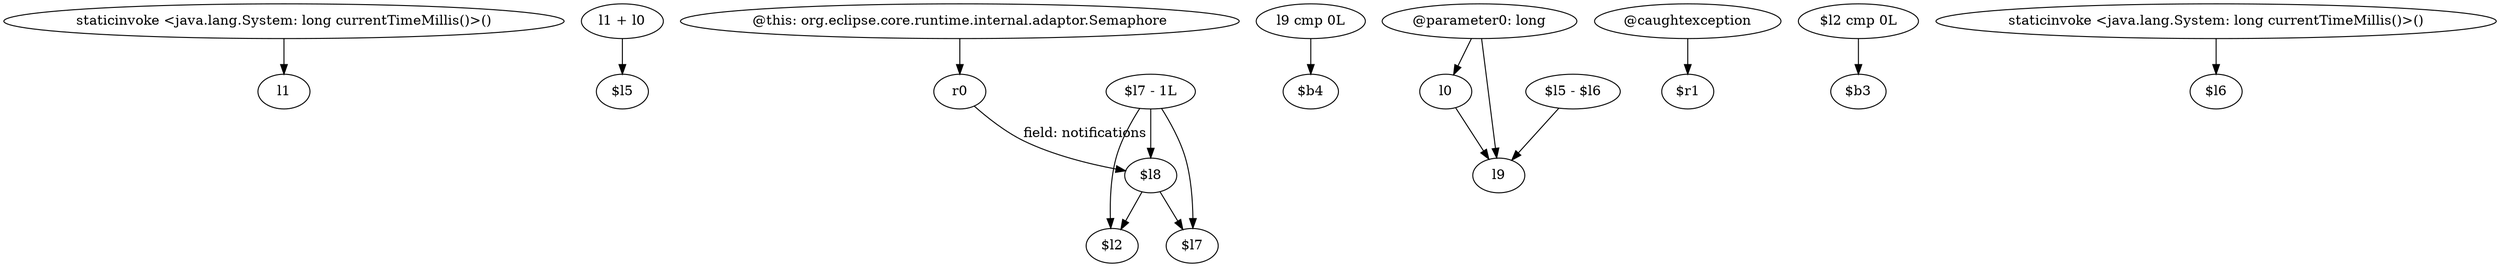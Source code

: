 digraph g {
0[label="staticinvoke <java.lang.System: long currentTimeMillis()>()"]
1[label="l1"]
0->1[label=""]
2[label="l1 + l0"]
3[label="$l5"]
2->3[label=""]
4[label="r0"]
5[label="$l8"]
4->5[label="field: notifications"]
6[label="$l2"]
5->6[label=""]
7[label="l9 cmp 0L"]
8[label="$b4"]
7->8[label=""]
9[label="l0"]
10[label="l9"]
9->10[label=""]
11[label="@caughtexception"]
12[label="$r1"]
11->12[label=""]
13[label="$l7 - 1L"]
13->6[label=""]
14[label="$l7"]
13->14[label=""]
15[label="@this: org.eclipse.core.runtime.internal.adaptor.Semaphore"]
15->4[label=""]
16[label="$l2 cmp 0L"]
17[label="$b3"]
16->17[label=""]
18[label="staticinvoke <java.lang.System: long currentTimeMillis()>()"]
19[label="$l6"]
18->19[label=""]
20[label="@parameter0: long"]
20->10[label=""]
13->5[label=""]
20->9[label=""]
5->14[label=""]
21[label="$l5 - $l6"]
21->10[label=""]
}